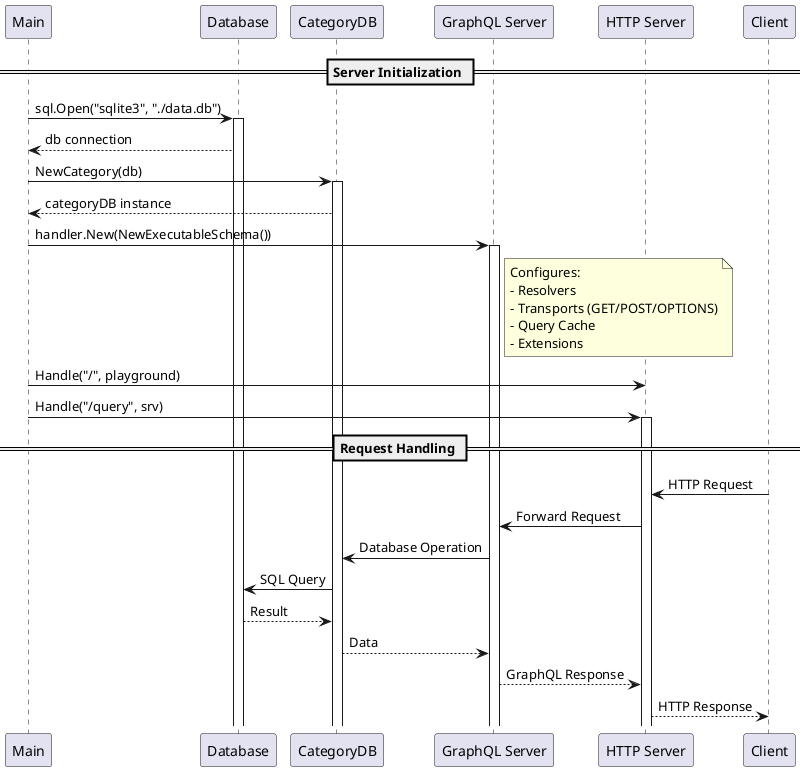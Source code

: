 @startuml GraphQL Server Initialization and Request Flow

participant "Main" as main
participant "Database" as db
participant "CategoryDB" as categorydb
participant "GraphQL Server" as server
participant "HTTP Server" as http
participant "Client" as client

== Server Initialization ==
main -> db: sql.Open("sqlite3", "./data.db")
activate db
db --> main: db connection
main -> categorydb: NewCategory(db)
activate categorydb
categorydb --> main: categoryDB instance

main -> server: handler.New(NewExecutableSchema())
activate server
note right of server
    Configures:
    - Resolvers
    - Transports (GET/POST/OPTIONS)
    - Query Cache
    - Extensions
end note

main -> http: Handle("/", playground)
main -> http: Handle("/query", srv)
activate http

== Request Handling ==
client -> http: HTTP Request
http -> server: Forward Request
server -> categorydb: Database Operation
categorydb -> db: SQL Query
db --> categorydb: Result
categorydb --> server: Data
server --> http: GraphQL Response
http --> client: HTTP Response

@enduml